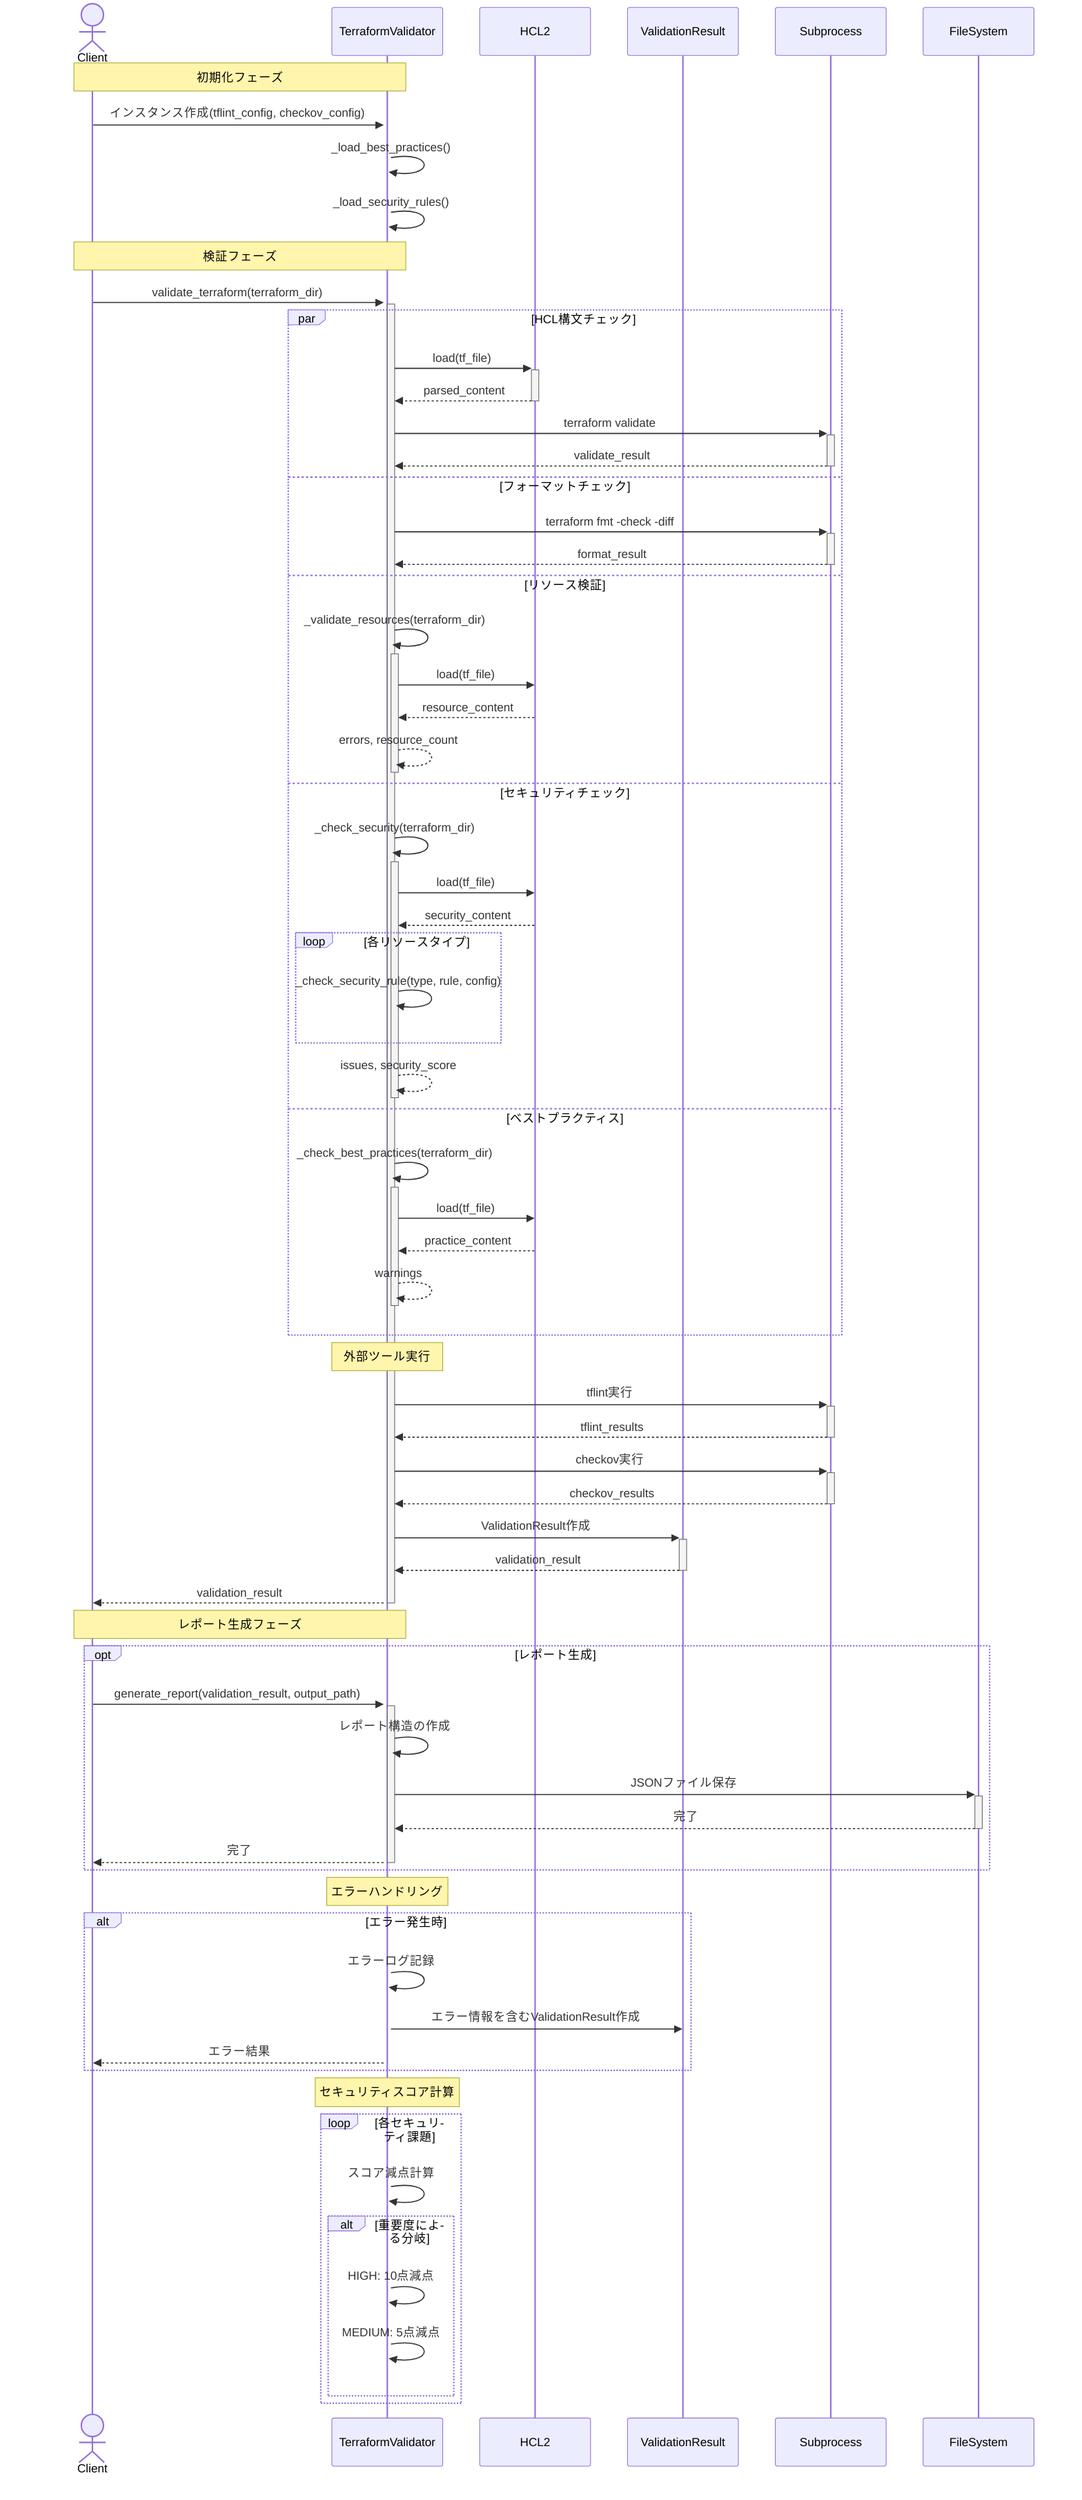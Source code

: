 sequenceDiagram
    actor Client
    participant TV as TerraformValidator
    participant HCL as HCL2
    participant VR as ValidationResult
    participant SP as Subprocess
    participant FS as FileSystem
    
    Note over Client,TV: 初期化フェーズ
    Client->>+TV: インスタンス作成(tflint_config, checkov_config)
    TV->>TV: _load_best_practices()
    TV->>TV: _load_security_rules()
    
    Note over Client,TV: 検証フェーズ
    Client->>+TV: validate_terraform(terraform_dir)
    
    par HCL構文チェック
        TV->>+HCL: load(tf_file)
        HCL-->>-TV: parsed_content
        TV->>+SP: terraform validate
        SP-->>-TV: validate_result
    
    and フォーマットチェック
        TV->>+SP: terraform fmt -check -diff
        SP-->>-TV: format_result
    
    and リソース検証
        TV->>+TV: _validate_resources(terraform_dir)
        TV->>HCL: load(tf_file)
        HCL-->>TV: resource_content
        TV-->>-TV: errors, resource_count
    
    and セキュリティチェック
        TV->>+TV: _check_security(terraform_dir)
        TV->>HCL: load(tf_file)
        HCL-->>TV: security_content
        loop 各リソースタイプ
            TV->>TV: _check_security_rule(type, rule, config)
        end
        TV-->>-TV: issues, security_score
    
    and ベストプラクティス
        TV->>+TV: _check_best_practices(terraform_dir)
        TV->>HCL: load(tf_file)
        HCL-->>TV: practice_content
        TV-->>-TV: warnings
    end
    
    Note over TV: 外部ツール実行
    TV->>+SP: tflint実行
    SP-->>-TV: tflint_results
    
    TV->>+SP: checkov実行
    SP-->>-TV: checkov_results
    
    TV->>+VR: ValidationResult作成
    VR-->>-TV: validation_result
    
    TV-->>-Client: validation_result
    
    Note over Client,TV: レポート生成フェーズ
    opt レポート生成
        Client->>+TV: generate_report(validation_result, output_path)
        TV->>TV: レポート構造の作成
        TV->>+FS: JSONファイル保存
        FS-->>-TV: 完了
        TV-->>-Client: 完了
    end
    
    Note over TV: エラーハンドリング
    alt エラー発生時
        TV->>TV: エラーログ記録
        TV->>VR: エラー情報を含むValidationResult作成
        TV-->>Client: エラー結果
    end
    
    Note over TV: セキュリティスコア計算
    loop 各セキュリティ課題
        TV->>TV: スコア減点計算
        alt 重要度による分岐
            TV->>TV: HIGH: 10点減点
            TV->>TV: MEDIUM: 5点減点
        end
    end